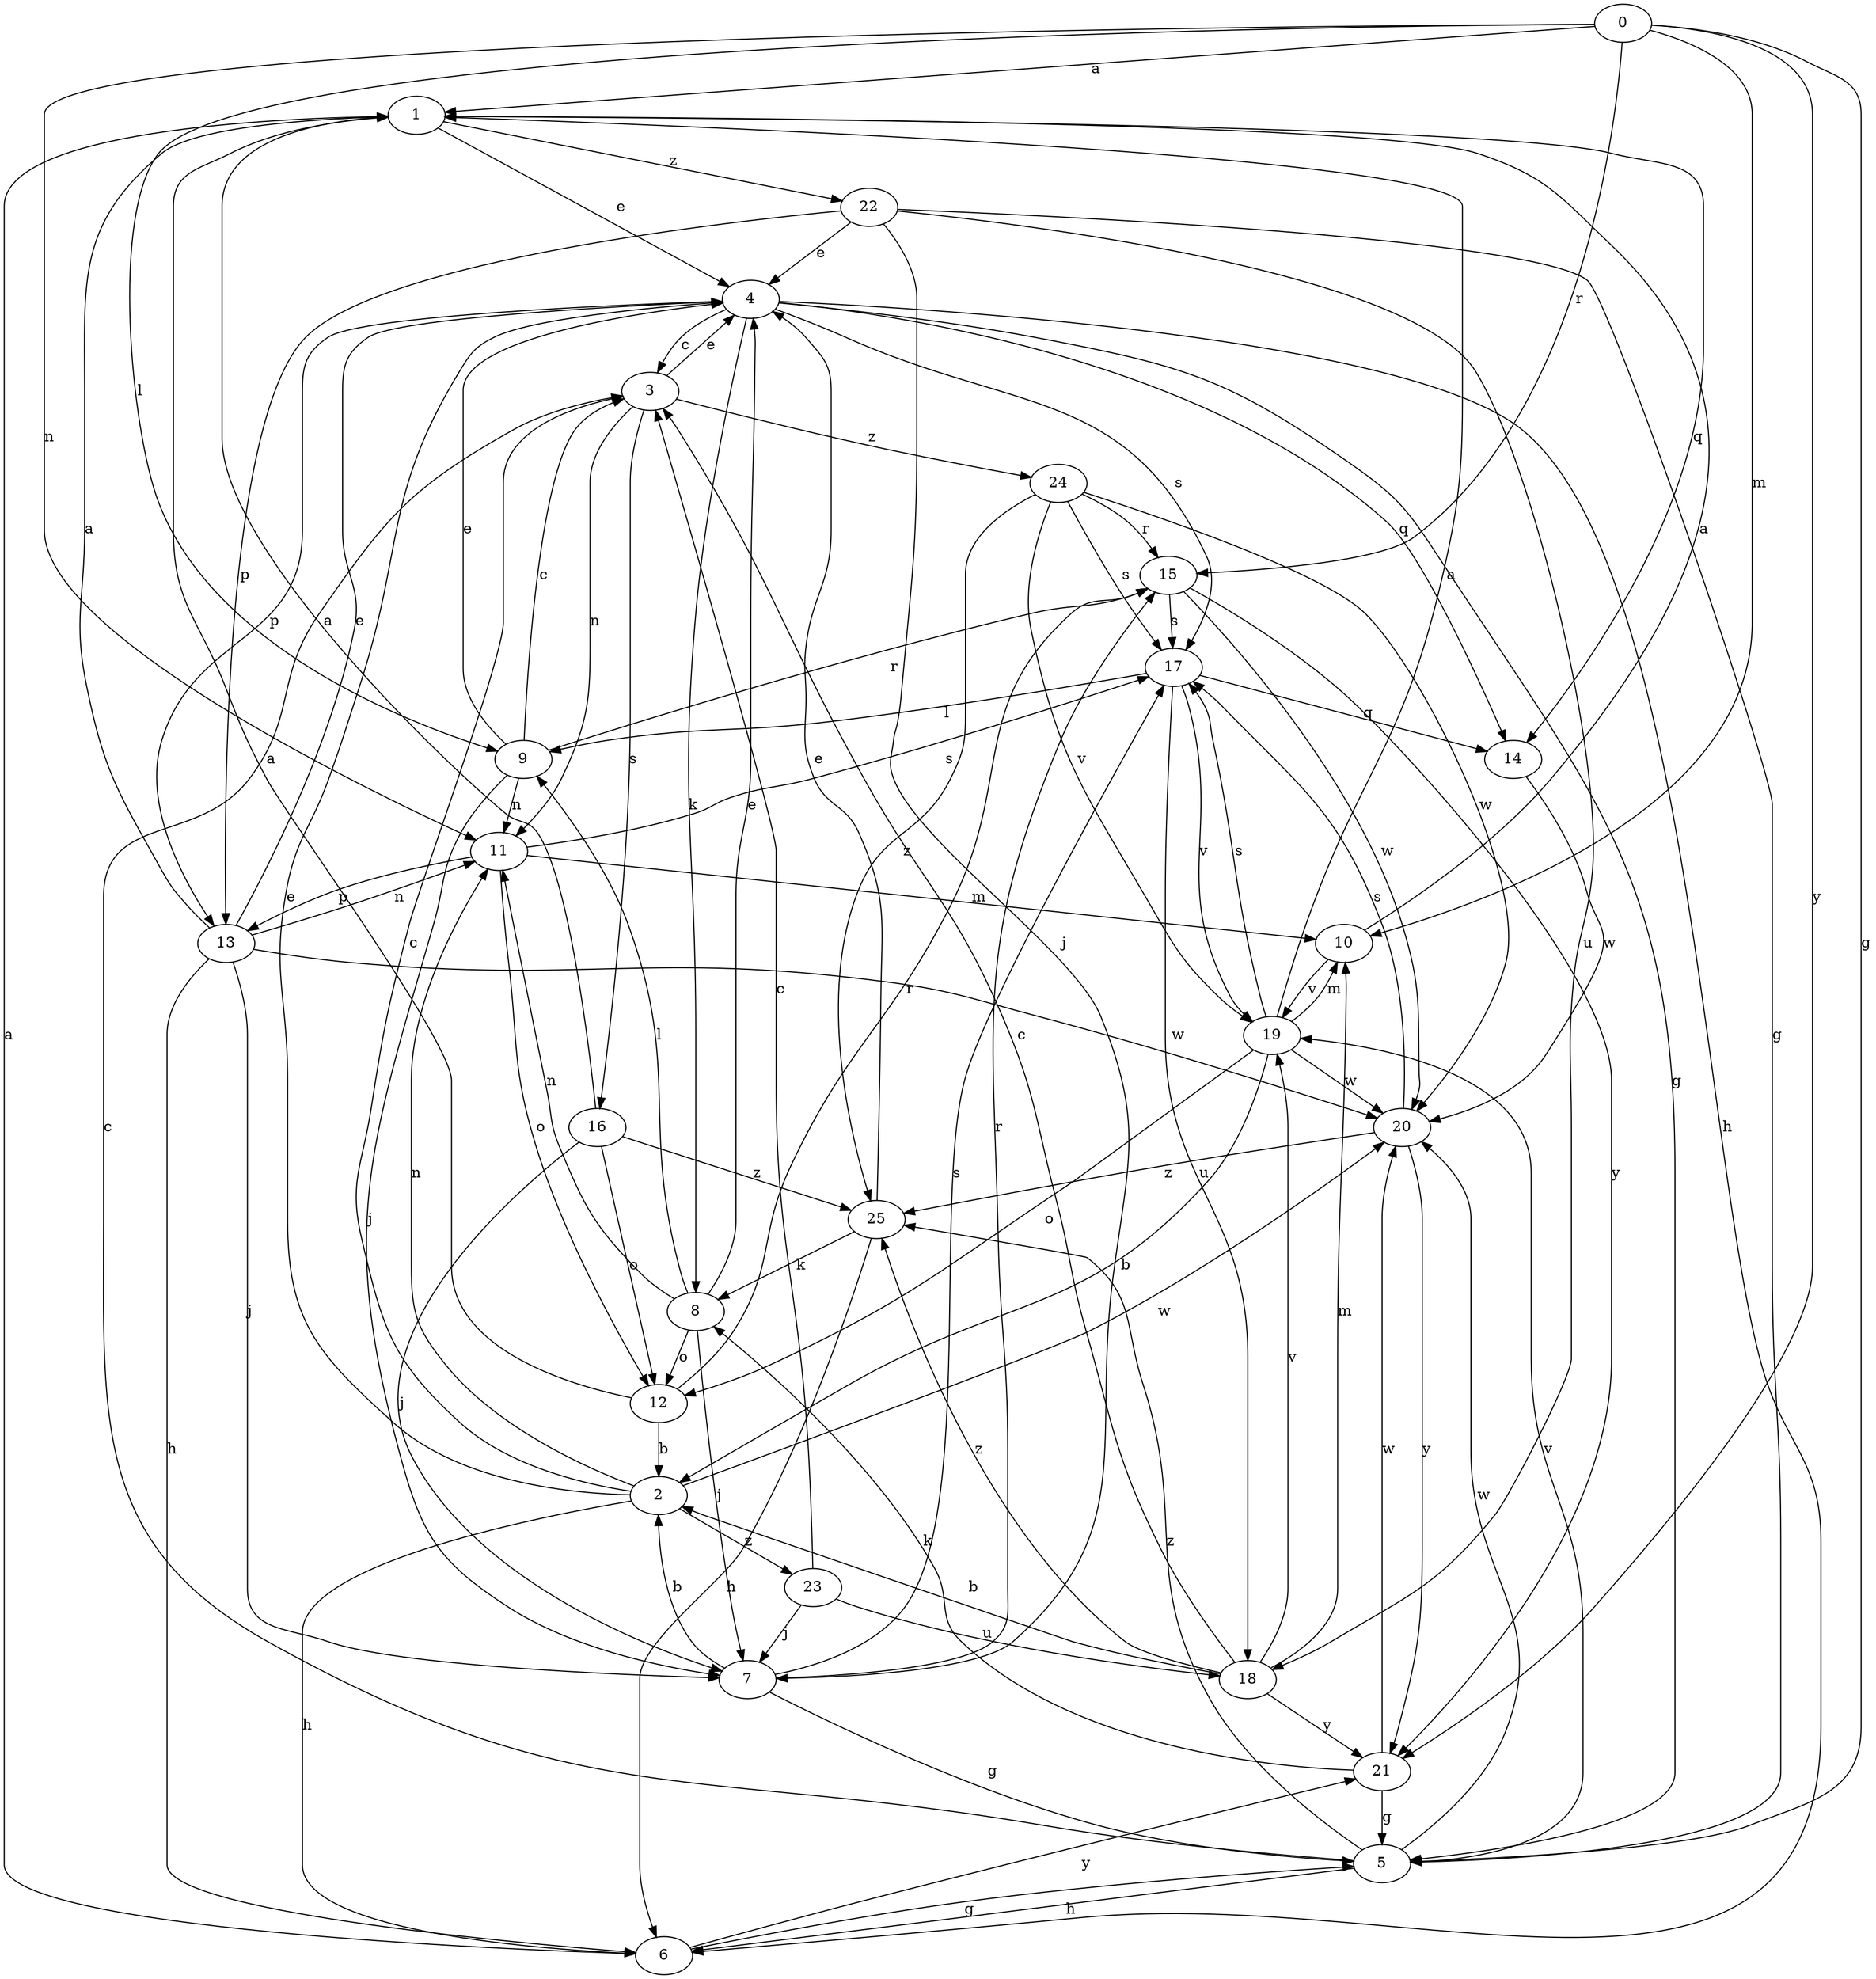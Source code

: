 strict digraph  {
1;
2;
3;
4;
5;
6;
0;
7;
8;
9;
10;
11;
12;
13;
14;
15;
16;
17;
18;
19;
20;
21;
22;
23;
24;
25;
1 -> 4  [label=e];
1 -> 14  [label=q];
1 -> 22  [label=z];
2 -> 3  [label=c];
2 -> 4  [label=e];
2 -> 6  [label=h];
2 -> 11  [label=n];
2 -> 20  [label=w];
2 -> 23  [label=z];
3 -> 4  [label=e];
3 -> 11  [label=n];
3 -> 16  [label=s];
3 -> 24  [label=z];
4 -> 3  [label=c];
4 -> 5  [label=g];
4 -> 6  [label=h];
4 -> 8  [label=k];
4 -> 13  [label=p];
4 -> 14  [label=q];
4 -> 17  [label=s];
5 -> 3  [label=c];
5 -> 6  [label=h];
5 -> 19  [label=v];
5 -> 20  [label=w];
5 -> 25  [label=z];
6 -> 1  [label=a];
6 -> 5  [label=g];
6 -> 21  [label=y];
0 -> 1  [label=a];
0 -> 5  [label=g];
0 -> 9  [label=l];
0 -> 10  [label=m];
0 -> 11  [label=n];
0 -> 15  [label=r];
0 -> 21  [label=y];
7 -> 2  [label=b];
7 -> 5  [label=g];
7 -> 15  [label=r];
7 -> 17  [label=s];
8 -> 4  [label=e];
8 -> 7  [label=j];
8 -> 9  [label=l];
8 -> 11  [label=n];
8 -> 12  [label=o];
9 -> 3  [label=c];
9 -> 4  [label=e];
9 -> 7  [label=j];
9 -> 11  [label=n];
9 -> 15  [label=r];
10 -> 1  [label=a];
10 -> 19  [label=v];
11 -> 10  [label=m];
11 -> 12  [label=o];
11 -> 13  [label=p];
11 -> 17  [label=s];
12 -> 1  [label=a];
12 -> 2  [label=b];
12 -> 15  [label=r];
13 -> 1  [label=a];
13 -> 4  [label=e];
13 -> 6  [label=h];
13 -> 7  [label=j];
13 -> 11  [label=n];
13 -> 20  [label=w];
14 -> 20  [label=w];
15 -> 17  [label=s];
15 -> 20  [label=w];
15 -> 21  [label=y];
16 -> 1  [label=a];
16 -> 7  [label=j];
16 -> 12  [label=o];
16 -> 25  [label=z];
17 -> 9  [label=l];
17 -> 14  [label=q];
17 -> 18  [label=u];
17 -> 19  [label=v];
18 -> 2  [label=b];
18 -> 3  [label=c];
18 -> 10  [label=m];
18 -> 19  [label=v];
18 -> 21  [label=y];
18 -> 25  [label=z];
19 -> 1  [label=a];
19 -> 2  [label=b];
19 -> 10  [label=m];
19 -> 12  [label=o];
19 -> 17  [label=s];
19 -> 20  [label=w];
20 -> 17  [label=s];
20 -> 21  [label=y];
20 -> 25  [label=z];
21 -> 5  [label=g];
21 -> 8  [label=k];
21 -> 20  [label=w];
22 -> 4  [label=e];
22 -> 5  [label=g];
22 -> 7  [label=j];
22 -> 13  [label=p];
22 -> 18  [label=u];
23 -> 3  [label=c];
23 -> 7  [label=j];
23 -> 18  [label=u];
24 -> 15  [label=r];
24 -> 17  [label=s];
24 -> 19  [label=v];
24 -> 20  [label=w];
24 -> 25  [label=z];
25 -> 4  [label=e];
25 -> 6  [label=h];
25 -> 8  [label=k];
}
